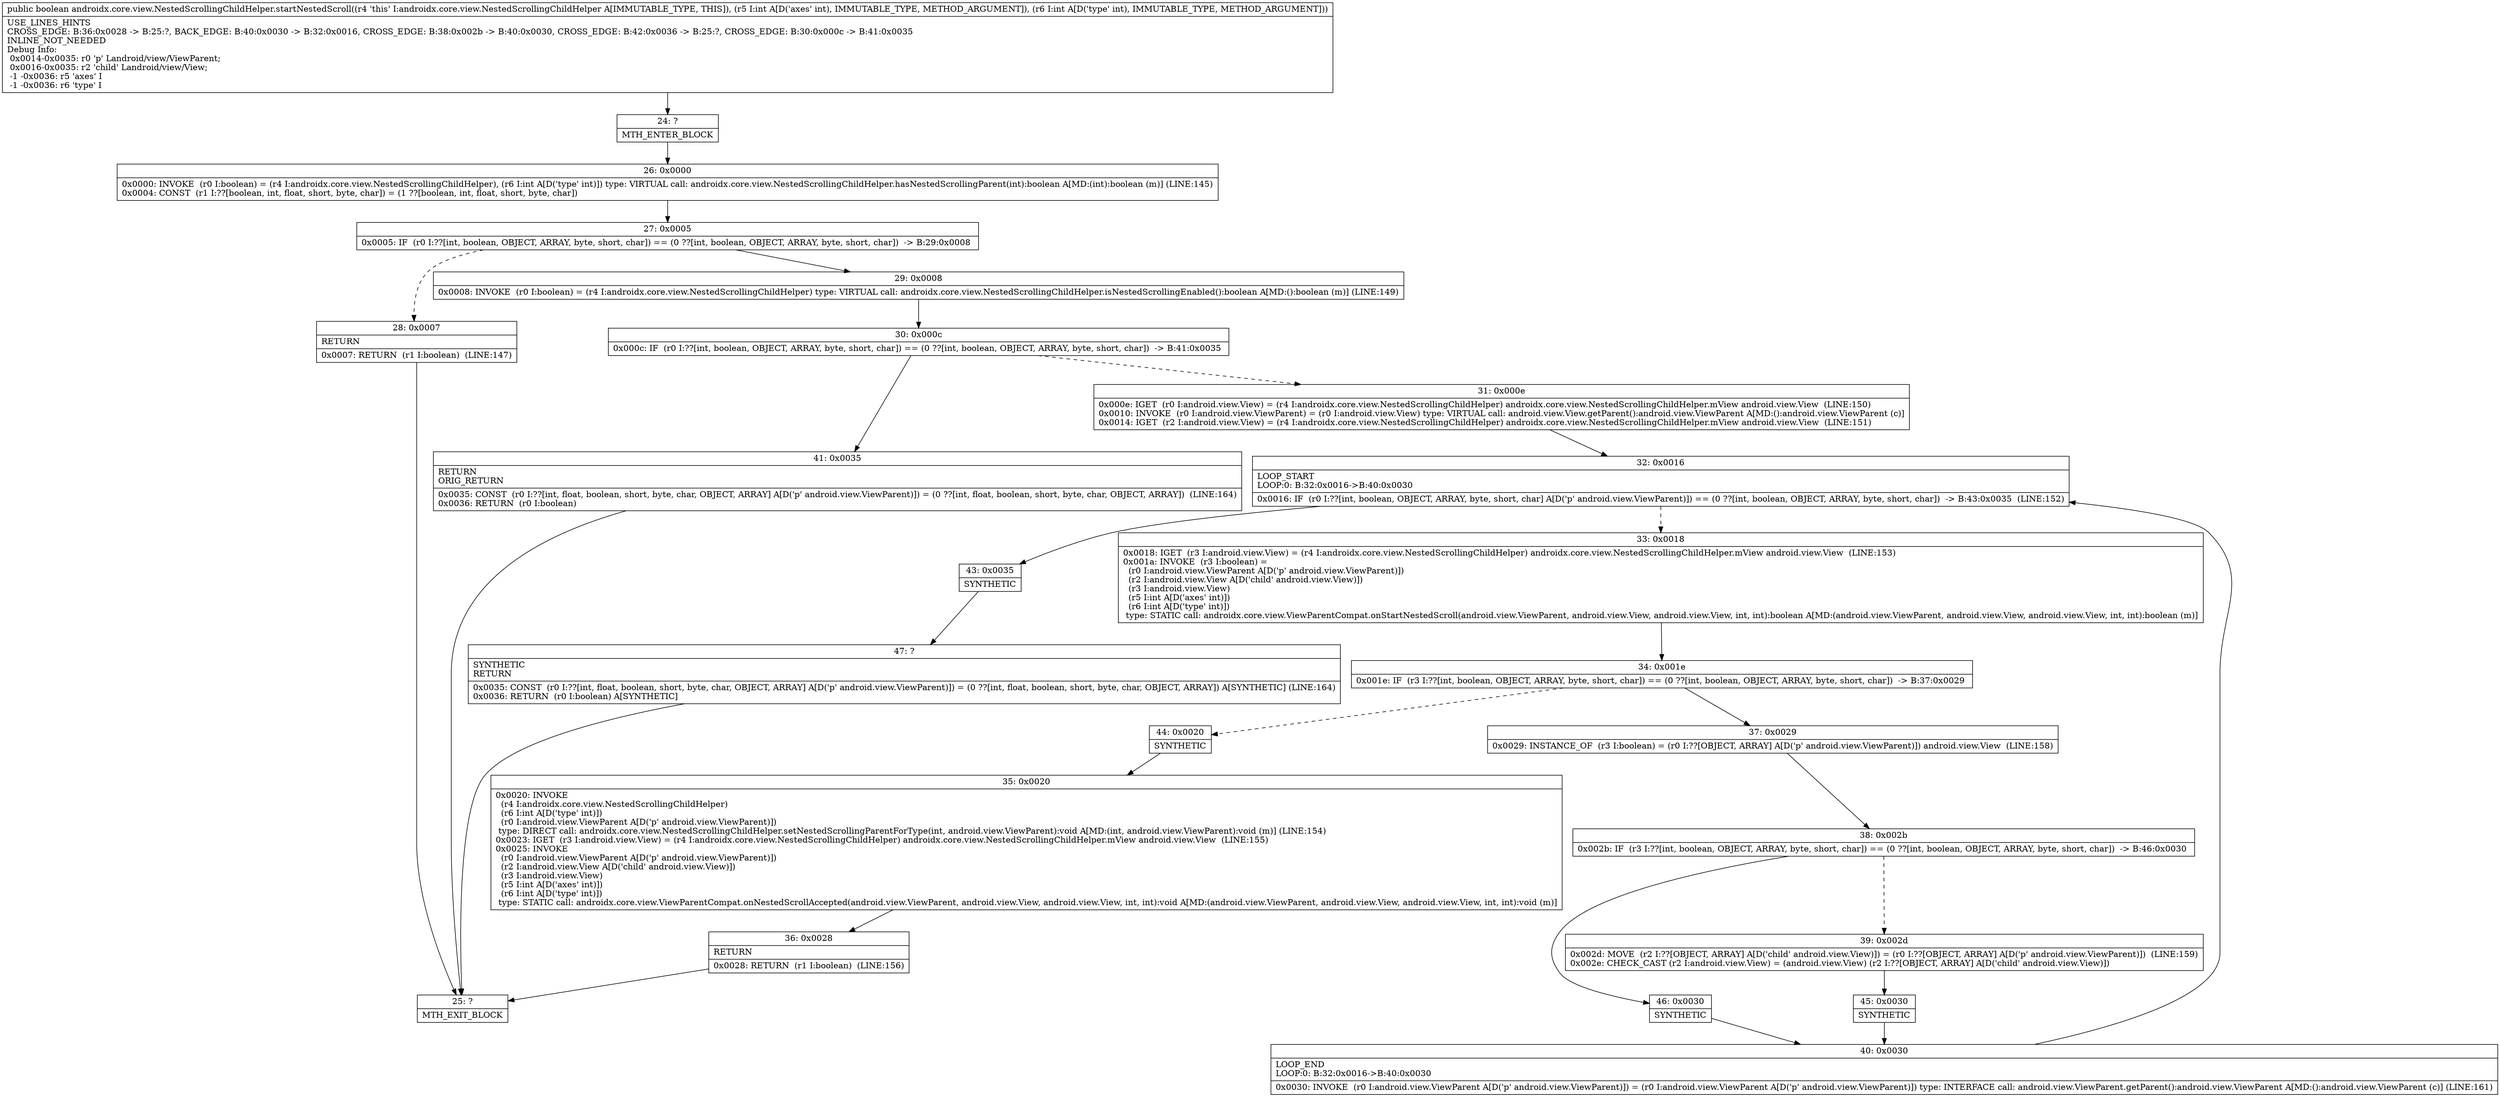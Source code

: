 digraph "CFG forandroidx.core.view.NestedScrollingChildHelper.startNestedScroll(II)Z" {
Node_24 [shape=record,label="{24\:\ ?|MTH_ENTER_BLOCK\l}"];
Node_26 [shape=record,label="{26\:\ 0x0000|0x0000: INVOKE  (r0 I:boolean) = (r4 I:androidx.core.view.NestedScrollingChildHelper), (r6 I:int A[D('type' int)]) type: VIRTUAL call: androidx.core.view.NestedScrollingChildHelper.hasNestedScrollingParent(int):boolean A[MD:(int):boolean (m)] (LINE:145)\l0x0004: CONST  (r1 I:??[boolean, int, float, short, byte, char]) = (1 ??[boolean, int, float, short, byte, char]) \l}"];
Node_27 [shape=record,label="{27\:\ 0x0005|0x0005: IF  (r0 I:??[int, boolean, OBJECT, ARRAY, byte, short, char]) == (0 ??[int, boolean, OBJECT, ARRAY, byte, short, char])  \-\> B:29:0x0008 \l}"];
Node_28 [shape=record,label="{28\:\ 0x0007|RETURN\l|0x0007: RETURN  (r1 I:boolean)  (LINE:147)\l}"];
Node_25 [shape=record,label="{25\:\ ?|MTH_EXIT_BLOCK\l}"];
Node_29 [shape=record,label="{29\:\ 0x0008|0x0008: INVOKE  (r0 I:boolean) = (r4 I:androidx.core.view.NestedScrollingChildHelper) type: VIRTUAL call: androidx.core.view.NestedScrollingChildHelper.isNestedScrollingEnabled():boolean A[MD:():boolean (m)] (LINE:149)\l}"];
Node_30 [shape=record,label="{30\:\ 0x000c|0x000c: IF  (r0 I:??[int, boolean, OBJECT, ARRAY, byte, short, char]) == (0 ??[int, boolean, OBJECT, ARRAY, byte, short, char])  \-\> B:41:0x0035 \l}"];
Node_31 [shape=record,label="{31\:\ 0x000e|0x000e: IGET  (r0 I:android.view.View) = (r4 I:androidx.core.view.NestedScrollingChildHelper) androidx.core.view.NestedScrollingChildHelper.mView android.view.View  (LINE:150)\l0x0010: INVOKE  (r0 I:android.view.ViewParent) = (r0 I:android.view.View) type: VIRTUAL call: android.view.View.getParent():android.view.ViewParent A[MD:():android.view.ViewParent (c)]\l0x0014: IGET  (r2 I:android.view.View) = (r4 I:androidx.core.view.NestedScrollingChildHelper) androidx.core.view.NestedScrollingChildHelper.mView android.view.View  (LINE:151)\l}"];
Node_32 [shape=record,label="{32\:\ 0x0016|LOOP_START\lLOOP:0: B:32:0x0016\-\>B:40:0x0030\l|0x0016: IF  (r0 I:??[int, boolean, OBJECT, ARRAY, byte, short, char] A[D('p' android.view.ViewParent)]) == (0 ??[int, boolean, OBJECT, ARRAY, byte, short, char])  \-\> B:43:0x0035  (LINE:152)\l}"];
Node_33 [shape=record,label="{33\:\ 0x0018|0x0018: IGET  (r3 I:android.view.View) = (r4 I:androidx.core.view.NestedScrollingChildHelper) androidx.core.view.NestedScrollingChildHelper.mView android.view.View  (LINE:153)\l0x001a: INVOKE  (r3 I:boolean) = \l  (r0 I:android.view.ViewParent A[D('p' android.view.ViewParent)])\l  (r2 I:android.view.View A[D('child' android.view.View)])\l  (r3 I:android.view.View)\l  (r5 I:int A[D('axes' int)])\l  (r6 I:int A[D('type' int)])\l type: STATIC call: androidx.core.view.ViewParentCompat.onStartNestedScroll(android.view.ViewParent, android.view.View, android.view.View, int, int):boolean A[MD:(android.view.ViewParent, android.view.View, android.view.View, int, int):boolean (m)]\l}"];
Node_34 [shape=record,label="{34\:\ 0x001e|0x001e: IF  (r3 I:??[int, boolean, OBJECT, ARRAY, byte, short, char]) == (0 ??[int, boolean, OBJECT, ARRAY, byte, short, char])  \-\> B:37:0x0029 \l}"];
Node_37 [shape=record,label="{37\:\ 0x0029|0x0029: INSTANCE_OF  (r3 I:boolean) = (r0 I:??[OBJECT, ARRAY] A[D('p' android.view.ViewParent)]) android.view.View  (LINE:158)\l}"];
Node_38 [shape=record,label="{38\:\ 0x002b|0x002b: IF  (r3 I:??[int, boolean, OBJECT, ARRAY, byte, short, char]) == (0 ??[int, boolean, OBJECT, ARRAY, byte, short, char])  \-\> B:46:0x0030 \l}"];
Node_39 [shape=record,label="{39\:\ 0x002d|0x002d: MOVE  (r2 I:??[OBJECT, ARRAY] A[D('child' android.view.View)]) = (r0 I:??[OBJECT, ARRAY] A[D('p' android.view.ViewParent)])  (LINE:159)\l0x002e: CHECK_CAST (r2 I:android.view.View) = (android.view.View) (r2 I:??[OBJECT, ARRAY] A[D('child' android.view.View)]) \l}"];
Node_45 [shape=record,label="{45\:\ 0x0030|SYNTHETIC\l}"];
Node_40 [shape=record,label="{40\:\ 0x0030|LOOP_END\lLOOP:0: B:32:0x0016\-\>B:40:0x0030\l|0x0030: INVOKE  (r0 I:android.view.ViewParent A[D('p' android.view.ViewParent)]) = (r0 I:android.view.ViewParent A[D('p' android.view.ViewParent)]) type: INTERFACE call: android.view.ViewParent.getParent():android.view.ViewParent A[MD:():android.view.ViewParent (c)] (LINE:161)\l}"];
Node_46 [shape=record,label="{46\:\ 0x0030|SYNTHETIC\l}"];
Node_44 [shape=record,label="{44\:\ 0x0020|SYNTHETIC\l}"];
Node_35 [shape=record,label="{35\:\ 0x0020|0x0020: INVOKE  \l  (r4 I:androidx.core.view.NestedScrollingChildHelper)\l  (r6 I:int A[D('type' int)])\l  (r0 I:android.view.ViewParent A[D('p' android.view.ViewParent)])\l type: DIRECT call: androidx.core.view.NestedScrollingChildHelper.setNestedScrollingParentForType(int, android.view.ViewParent):void A[MD:(int, android.view.ViewParent):void (m)] (LINE:154)\l0x0023: IGET  (r3 I:android.view.View) = (r4 I:androidx.core.view.NestedScrollingChildHelper) androidx.core.view.NestedScrollingChildHelper.mView android.view.View  (LINE:155)\l0x0025: INVOKE  \l  (r0 I:android.view.ViewParent A[D('p' android.view.ViewParent)])\l  (r2 I:android.view.View A[D('child' android.view.View)])\l  (r3 I:android.view.View)\l  (r5 I:int A[D('axes' int)])\l  (r6 I:int A[D('type' int)])\l type: STATIC call: androidx.core.view.ViewParentCompat.onNestedScrollAccepted(android.view.ViewParent, android.view.View, android.view.View, int, int):void A[MD:(android.view.ViewParent, android.view.View, android.view.View, int, int):void (m)]\l}"];
Node_36 [shape=record,label="{36\:\ 0x0028|RETURN\l|0x0028: RETURN  (r1 I:boolean)  (LINE:156)\l}"];
Node_43 [shape=record,label="{43\:\ 0x0035|SYNTHETIC\l}"];
Node_47 [shape=record,label="{47\:\ ?|SYNTHETIC\lRETURN\l|0x0035: CONST  (r0 I:??[int, float, boolean, short, byte, char, OBJECT, ARRAY] A[D('p' android.view.ViewParent)]) = (0 ??[int, float, boolean, short, byte, char, OBJECT, ARRAY]) A[SYNTHETIC] (LINE:164)\l0x0036: RETURN  (r0 I:boolean) A[SYNTHETIC]\l}"];
Node_41 [shape=record,label="{41\:\ 0x0035|RETURN\lORIG_RETURN\l|0x0035: CONST  (r0 I:??[int, float, boolean, short, byte, char, OBJECT, ARRAY] A[D('p' android.view.ViewParent)]) = (0 ??[int, float, boolean, short, byte, char, OBJECT, ARRAY])  (LINE:164)\l0x0036: RETURN  (r0 I:boolean) \l}"];
MethodNode[shape=record,label="{public boolean androidx.core.view.NestedScrollingChildHelper.startNestedScroll((r4 'this' I:androidx.core.view.NestedScrollingChildHelper A[IMMUTABLE_TYPE, THIS]), (r5 I:int A[D('axes' int), IMMUTABLE_TYPE, METHOD_ARGUMENT]), (r6 I:int A[D('type' int), IMMUTABLE_TYPE, METHOD_ARGUMENT]))  | USE_LINES_HINTS\lCROSS_EDGE: B:36:0x0028 \-\> B:25:?, BACK_EDGE: B:40:0x0030 \-\> B:32:0x0016, CROSS_EDGE: B:38:0x002b \-\> B:40:0x0030, CROSS_EDGE: B:42:0x0036 \-\> B:25:?, CROSS_EDGE: B:30:0x000c \-\> B:41:0x0035\lINLINE_NOT_NEEDED\lDebug Info:\l  0x0014\-0x0035: r0 'p' Landroid\/view\/ViewParent;\l  0x0016\-0x0035: r2 'child' Landroid\/view\/View;\l  \-1 \-0x0036: r5 'axes' I\l  \-1 \-0x0036: r6 'type' I\l}"];
MethodNode -> Node_24;Node_24 -> Node_26;
Node_26 -> Node_27;
Node_27 -> Node_28[style=dashed];
Node_27 -> Node_29;
Node_28 -> Node_25;
Node_29 -> Node_30;
Node_30 -> Node_31[style=dashed];
Node_30 -> Node_41;
Node_31 -> Node_32;
Node_32 -> Node_33[style=dashed];
Node_32 -> Node_43;
Node_33 -> Node_34;
Node_34 -> Node_37;
Node_34 -> Node_44[style=dashed];
Node_37 -> Node_38;
Node_38 -> Node_39[style=dashed];
Node_38 -> Node_46;
Node_39 -> Node_45;
Node_45 -> Node_40;
Node_40 -> Node_32;
Node_46 -> Node_40;
Node_44 -> Node_35;
Node_35 -> Node_36;
Node_36 -> Node_25;
Node_43 -> Node_47;
Node_47 -> Node_25;
Node_41 -> Node_25;
}

